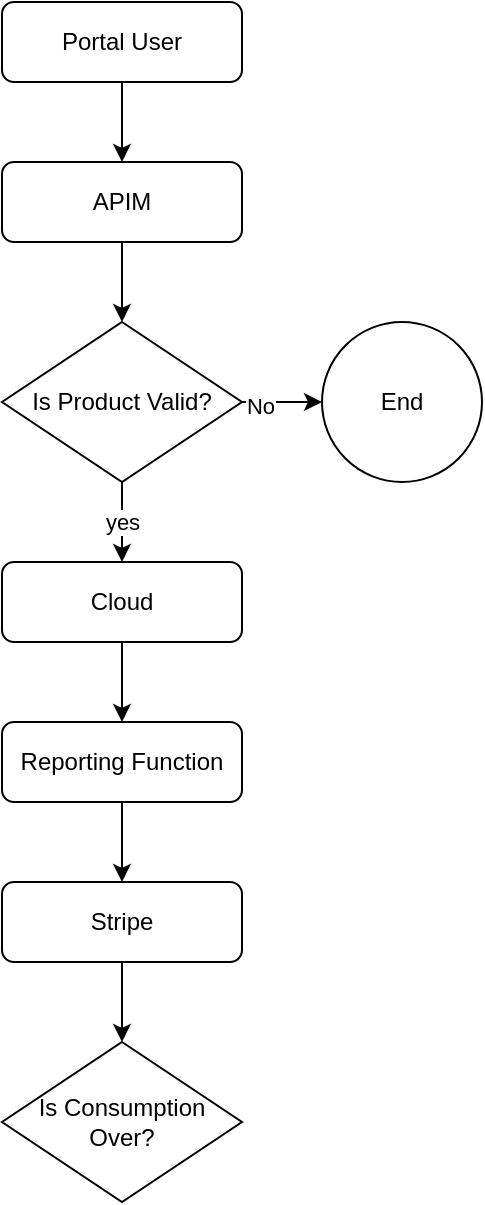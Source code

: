 <mxfile version="21.1.8" type="github">
  <diagram name="Page-1" id="PGpE8NxMU9o_gGsEM3-Z">
    <mxGraphModel dx="1283" dy="758" grid="1" gridSize="10" guides="1" tooltips="1" connect="1" arrows="1" fold="1" page="1" pageScale="1" pageWidth="827" pageHeight="1169" math="0" shadow="0">
      <root>
        <mxCell id="0" />
        <mxCell id="1" parent="0" />
        <mxCell id="gos6sAqnO3sps4v2v4FD-9" style="edgeStyle=orthogonalEdgeStyle;rounded=0;orthogonalLoop=1;jettySize=auto;html=1;entryX=0.5;entryY=0;entryDx=0;entryDy=0;" edge="1" parent="1" source="gos6sAqnO3sps4v2v4FD-5" target="gos6sAqnO3sps4v2v4FD-8">
          <mxGeometry relative="1" as="geometry" />
        </mxCell>
        <mxCell id="gos6sAqnO3sps4v2v4FD-5" value="Portal User" style="rounded=1;whiteSpace=wrap;html=1;" vertex="1" parent="1">
          <mxGeometry x="320" y="160" width="120" height="40" as="geometry" />
        </mxCell>
        <mxCell id="gos6sAqnO3sps4v2v4FD-18" style="edgeStyle=orthogonalEdgeStyle;rounded=0;orthogonalLoop=1;jettySize=auto;html=1;entryX=0.5;entryY=0;entryDx=0;entryDy=0;" edge="1" parent="1" source="gos6sAqnO3sps4v2v4FD-8" target="gos6sAqnO3sps4v2v4FD-17">
          <mxGeometry relative="1" as="geometry" />
        </mxCell>
        <mxCell id="gos6sAqnO3sps4v2v4FD-8" value="APIM" style="rounded=1;whiteSpace=wrap;html=1;" vertex="1" parent="1">
          <mxGeometry x="320" y="240" width="120" height="40" as="geometry" />
        </mxCell>
        <mxCell id="gos6sAqnO3sps4v2v4FD-13" style="edgeStyle=orthogonalEdgeStyle;rounded=0;orthogonalLoop=1;jettySize=auto;html=1;entryX=0.5;entryY=0;entryDx=0;entryDy=0;" edge="1" parent="1" source="gos6sAqnO3sps4v2v4FD-10" target="gos6sAqnO3sps4v2v4FD-12">
          <mxGeometry relative="1" as="geometry" />
        </mxCell>
        <mxCell id="gos6sAqnO3sps4v2v4FD-10" value="Cloud" style="rounded=1;whiteSpace=wrap;html=1;" vertex="1" parent="1">
          <mxGeometry x="320" y="440" width="120" height="40" as="geometry" />
        </mxCell>
        <mxCell id="gos6sAqnO3sps4v2v4FD-15" style="edgeStyle=orthogonalEdgeStyle;rounded=0;orthogonalLoop=1;jettySize=auto;html=1;entryX=0.5;entryY=0;entryDx=0;entryDy=0;" edge="1" parent="1" source="gos6sAqnO3sps4v2v4FD-12" target="gos6sAqnO3sps4v2v4FD-14">
          <mxGeometry relative="1" as="geometry" />
        </mxCell>
        <mxCell id="gos6sAqnO3sps4v2v4FD-12" value="Reporting Function" style="rounded=1;whiteSpace=wrap;html=1;" vertex="1" parent="1">
          <mxGeometry x="320" y="520" width="120" height="40" as="geometry" />
        </mxCell>
        <mxCell id="gos6sAqnO3sps4v2v4FD-21" style="edgeStyle=orthogonalEdgeStyle;rounded=0;orthogonalLoop=1;jettySize=auto;html=1;entryX=0.5;entryY=0;entryDx=0;entryDy=0;" edge="1" parent="1" source="gos6sAqnO3sps4v2v4FD-14" target="gos6sAqnO3sps4v2v4FD-20">
          <mxGeometry relative="1" as="geometry" />
        </mxCell>
        <mxCell id="gos6sAqnO3sps4v2v4FD-14" value="Stripe" style="rounded=1;whiteSpace=wrap;html=1;" vertex="1" parent="1">
          <mxGeometry x="320" y="600" width="120" height="40" as="geometry" />
        </mxCell>
        <mxCell id="gos6sAqnO3sps4v2v4FD-19" value="yes" style="edgeStyle=orthogonalEdgeStyle;rounded=0;orthogonalLoop=1;jettySize=auto;html=1;entryX=0.5;entryY=0;entryDx=0;entryDy=0;" edge="1" parent="1" source="gos6sAqnO3sps4v2v4FD-17" target="gos6sAqnO3sps4v2v4FD-10">
          <mxGeometry relative="1" as="geometry" />
        </mxCell>
        <mxCell id="gos6sAqnO3sps4v2v4FD-23" style="edgeStyle=orthogonalEdgeStyle;rounded=0;orthogonalLoop=1;jettySize=auto;html=1;entryX=0;entryY=0.5;entryDx=0;entryDy=0;" edge="1" parent="1" source="gos6sAqnO3sps4v2v4FD-17" target="gos6sAqnO3sps4v2v4FD-22">
          <mxGeometry relative="1" as="geometry" />
        </mxCell>
        <mxCell id="gos6sAqnO3sps4v2v4FD-24" value="No" style="edgeLabel;html=1;align=center;verticalAlign=middle;resizable=0;points=[];" vertex="1" connectable="0" parent="gos6sAqnO3sps4v2v4FD-23">
          <mxGeometry x="-0.55" y="-2" relative="1" as="geometry">
            <mxPoint as="offset" />
          </mxGeometry>
        </mxCell>
        <mxCell id="gos6sAqnO3sps4v2v4FD-17" value="Is Product Valid?" style="rhombus;whiteSpace=wrap;html=1;" vertex="1" parent="1">
          <mxGeometry x="320" y="320" width="120" height="80" as="geometry" />
        </mxCell>
        <mxCell id="gos6sAqnO3sps4v2v4FD-20" value="Is Consumption Over?" style="rhombus;whiteSpace=wrap;html=1;" vertex="1" parent="1">
          <mxGeometry x="320" y="680" width="120" height="80" as="geometry" />
        </mxCell>
        <mxCell id="gos6sAqnO3sps4v2v4FD-22" value="End" style="ellipse;whiteSpace=wrap;html=1;aspect=fixed;" vertex="1" parent="1">
          <mxGeometry x="480" y="320" width="80" height="80" as="geometry" />
        </mxCell>
      </root>
    </mxGraphModel>
  </diagram>
</mxfile>
